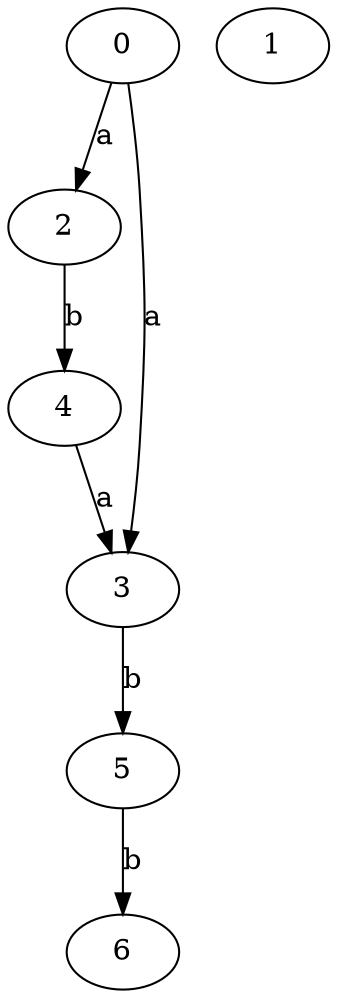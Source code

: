 strict digraph  {
2;
0;
1;
3;
4;
5;
6;
2 -> 4  [label=b];
0 -> 2  [label=a];
0 -> 3  [label=a];
3 -> 5  [label=b];
4 -> 3  [label=a];
5 -> 6  [label=b];
}
